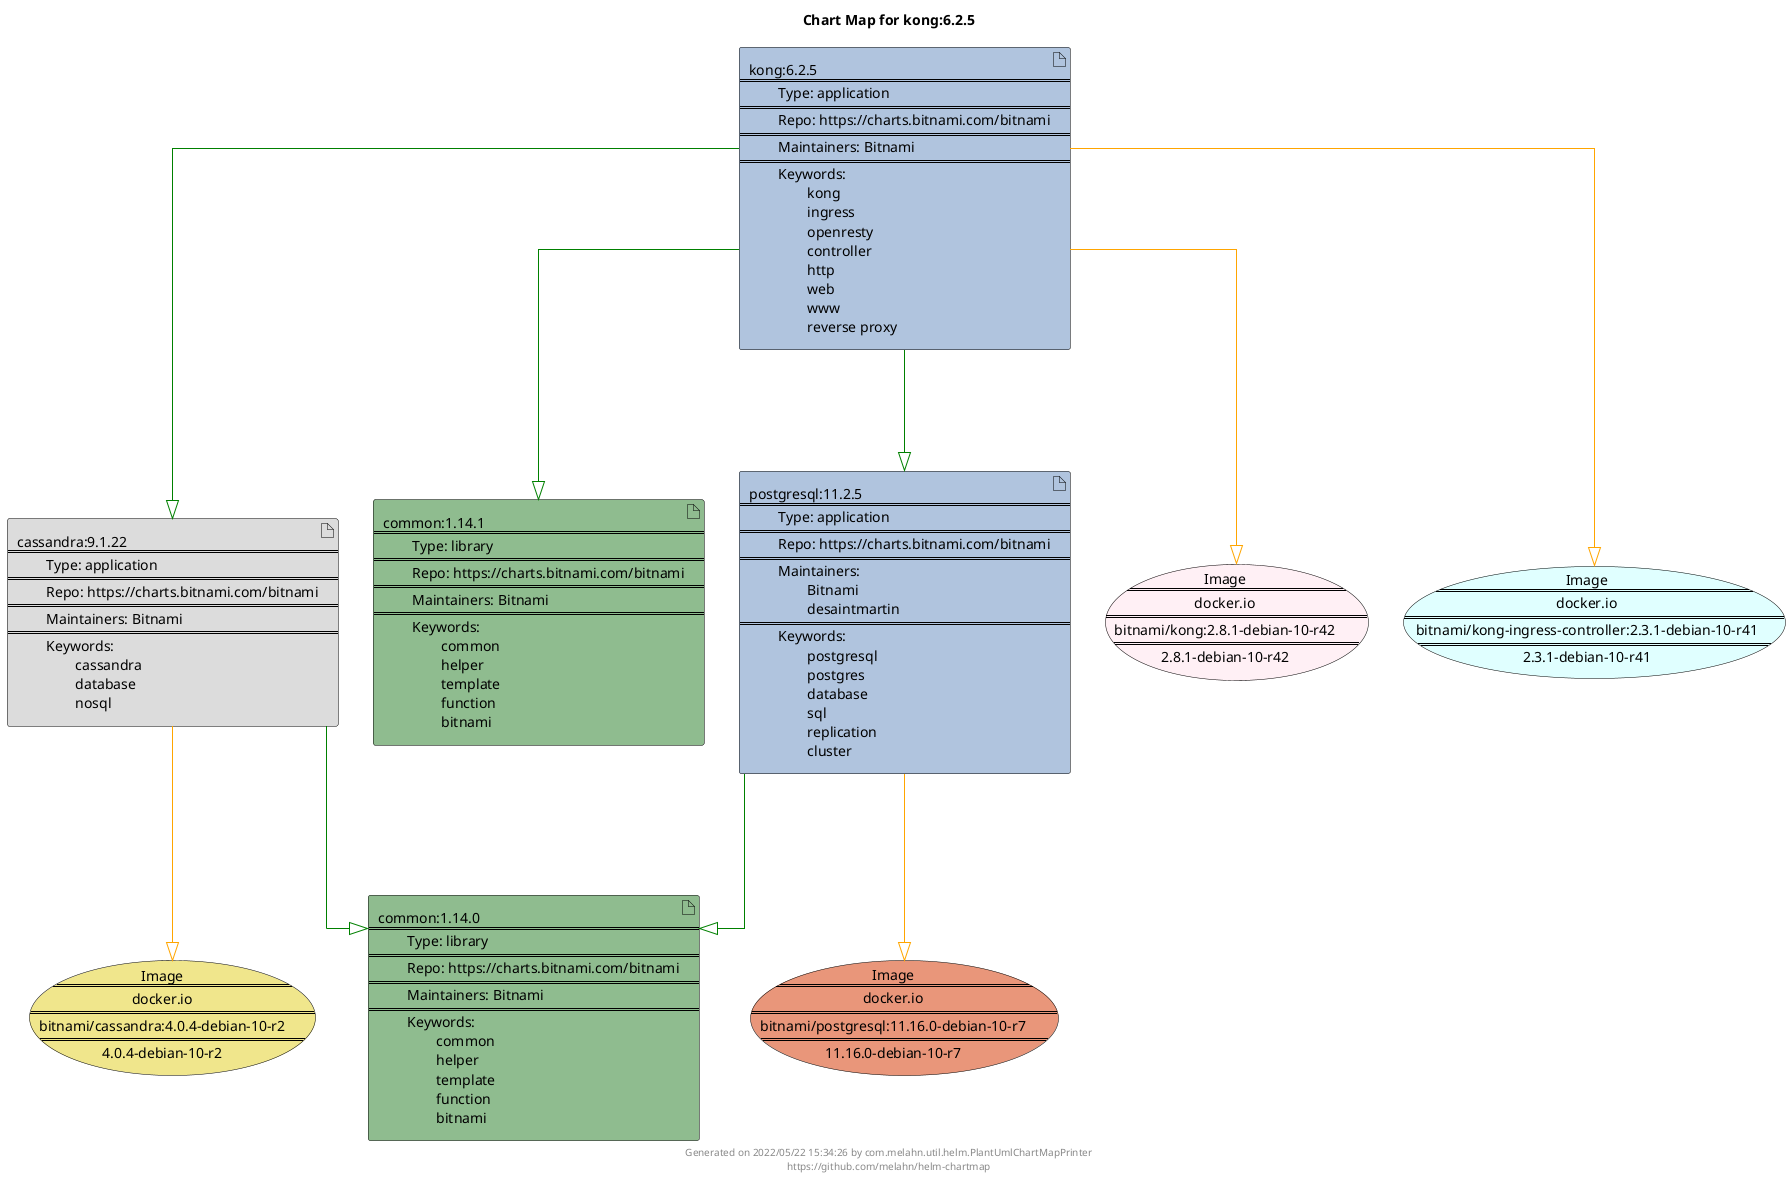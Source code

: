 @startuml
skinparam linetype ortho
skinparam backgroundColor white
skinparam usecaseBorderColor black
skinparam usecaseArrowColor LightSlateGray
skinparam artifactBorderColor black
skinparam artifactArrowColor LightSlateGray

title Chart Map for kong:6.2.5

'There are 5 referenced Helm Charts
artifact "cassandra:9.1.22\n====\n\tType: application\n====\n\tRepo: https://charts.bitnami.com/bitnami\n====\n\tMaintainers: Bitnami\n====\n\tKeywords: \n\t\tcassandra\n\t\tdatabase\n\t\tnosql" as cassandra_9_1_22 #Gainsboro
artifact "common:1.14.0\n====\n\tType: library\n====\n\tRepo: https://charts.bitnami.com/bitnami\n====\n\tMaintainers: Bitnami\n====\n\tKeywords: \n\t\tcommon\n\t\thelper\n\t\ttemplate\n\t\tfunction\n\t\tbitnami" as common_1_14_0 #DarkSeaGreen
artifact "kong:6.2.5\n====\n\tType: application\n====\n\tRepo: https://charts.bitnami.com/bitnami\n====\n\tMaintainers: Bitnami\n====\n\tKeywords: \n\t\tkong\n\t\tingress\n\t\topenresty\n\t\tcontroller\n\t\thttp\n\t\tweb\n\t\twww\n\t\treverse proxy" as kong_6_2_5 #LightSteelBlue
artifact "common:1.14.1\n====\n\tType: library\n====\n\tRepo: https://charts.bitnami.com/bitnami\n====\n\tMaintainers: Bitnami\n====\n\tKeywords: \n\t\tcommon\n\t\thelper\n\t\ttemplate\n\t\tfunction\n\t\tbitnami" as common_1_14_1 #DarkSeaGreen
artifact "postgresql:11.2.5\n====\n\tType: application\n====\n\tRepo: https://charts.bitnami.com/bitnami\n====\n\tMaintainers: \n\t\tBitnami\n\t\tdesaintmartin\n====\n\tKeywords: \n\t\tpostgresql\n\t\tpostgres\n\t\tdatabase\n\t\tsql\n\t\treplication\n\t\tcluster" as postgresql_11_2_5 #LightSteelBlue

'There are 4 referenced Docker Images
usecase "Image\n====\ndocker.io\n====\nbitnami/kong:2.8.1-debian-10-r42\n====\n2.8.1-debian-10-r42" as docker_io_bitnami_kong_2_8_1_debian_10_r42 #LavenderBlush
usecase "Image\n====\ndocker.io\n====\nbitnami/cassandra:4.0.4-debian-10-r2\n====\n4.0.4-debian-10-r2" as docker_io_bitnami_cassandra_4_0_4_debian_10_r2 #Khaki
usecase "Image\n====\ndocker.io\n====\nbitnami/postgresql:11.16.0-debian-10-r7\n====\n11.16.0-debian-10-r7" as docker_io_bitnami_postgresql_11_16_0_debian_10_r7 #DarkSalmon
usecase "Image\n====\ndocker.io\n====\nbitnami/kong-ingress-controller:2.3.1-debian-10-r41\n====\n2.3.1-debian-10-r41" as docker_io_bitnami_kong_ingress_controller_2_3_1_debian_10_r41 #LightCyan

'Chart Dependencies
kong_6_2_5--[#green]-|>cassandra_9_1_22
cassandra_9_1_22--[#green]-|>common_1_14_0
kong_6_2_5--[#green]-|>postgresql_11_2_5
postgresql_11_2_5--[#green]-|>common_1_14_0
kong_6_2_5--[#green]-|>common_1_14_1
cassandra_9_1_22--[#orange]-|>docker_io_bitnami_cassandra_4_0_4_debian_10_r2
kong_6_2_5--[#orange]-|>docker_io_bitnami_kong_2_8_1_debian_10_r42
kong_6_2_5--[#orange]-|>docker_io_bitnami_kong_ingress_controller_2_3_1_debian_10_r41
postgresql_11_2_5--[#orange]-|>docker_io_bitnami_postgresql_11_16_0_debian_10_r7

center footer Generated on 2022/05/22 15:34:26 by com.melahn.util.helm.PlantUmlChartMapPrinter\nhttps://github.com/melahn/helm-chartmap
@enduml

